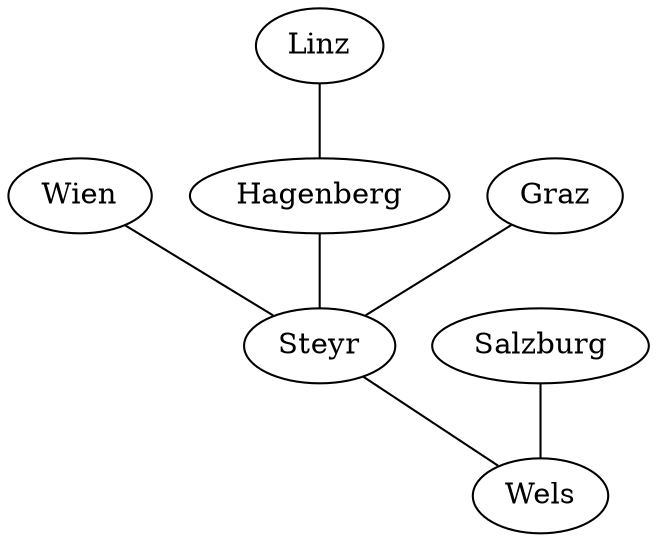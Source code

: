 strict graph "" {
	Wien -- Steyr	[weight=166];
	Linz -- Hagenberg	[weight=23];
	Hagenberg -- Steyr	[weight=43.6];
	Graz -- Steyr	[weight=191];
	Salzburg -- Wels	[weight=108];
	Steyr -- Wels	[weight=45.2];
}
